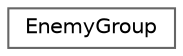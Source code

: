 digraph "Graphical Class Hierarchy"
{
 // LATEX_PDF_SIZE
  bgcolor="transparent";
  edge [fontname=Helvetica,fontsize=10,labelfontname=Helvetica,labelfontsize=10];
  node [fontname=Helvetica,fontsize=10,shape=box,height=0.2,width=0.4];
  rankdir="LR";
  Node0 [label="EnemyGroup",height=0.2,width=0.4,color="grey40", fillcolor="white", style="filled",URL="$struct_enemy_group.html",tooltip=" "];
}

